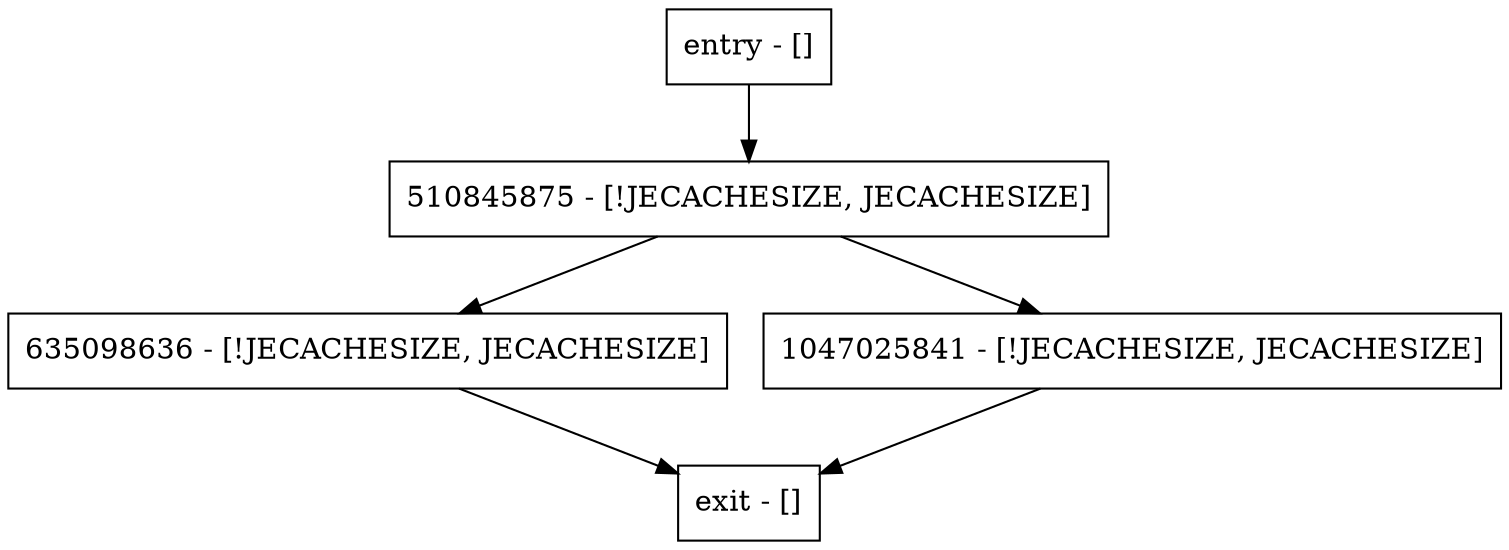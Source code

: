 digraph verifyMemorySize {
node [shape=record];
entry [label="entry - []"];
exit [label="exit - []"];
510845875 [label="510845875 - [!JECACHESIZE, JECACHESIZE]"];
635098636 [label="635098636 - [!JECACHESIZE, JECACHESIZE]"];
1047025841 [label="1047025841 - [!JECACHESIZE, JECACHESIZE]"];
entry;
exit;
entry -> 510845875;
510845875 -> 635098636;
510845875 -> 1047025841;
635098636 -> exit;
1047025841 -> exit;
}
